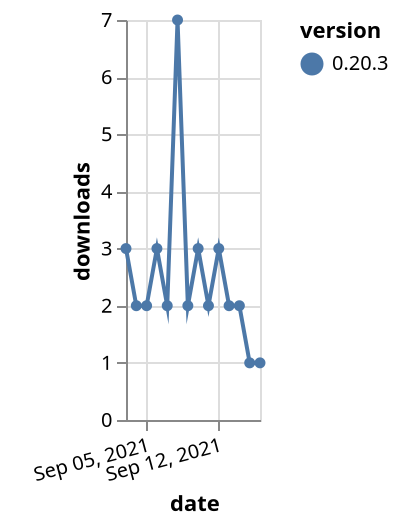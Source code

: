 {"$schema": "https://vega.github.io/schema/vega-lite/v5.json", "description": "A simple bar chart with embedded data.", "data": {"values": [{"date": "2021-09-03", "total": 4918, "delta": 3, "version": "0.20.3"}, {"date": "2021-09-04", "total": 4920, "delta": 2, "version": "0.20.3"}, {"date": "2021-09-05", "total": 4922, "delta": 2, "version": "0.20.3"}, {"date": "2021-09-06", "total": 4925, "delta": 3, "version": "0.20.3"}, {"date": "2021-09-07", "total": 4927, "delta": 2, "version": "0.20.3"}, {"date": "2021-09-08", "total": 4934, "delta": 7, "version": "0.20.3"}, {"date": "2021-09-09", "total": 4936, "delta": 2, "version": "0.20.3"}, {"date": "2021-09-10", "total": 4939, "delta": 3, "version": "0.20.3"}, {"date": "2021-09-11", "total": 4941, "delta": 2, "version": "0.20.3"}, {"date": "2021-09-12", "total": 4944, "delta": 3, "version": "0.20.3"}, {"date": "2021-09-13", "total": 4946, "delta": 2, "version": "0.20.3"}, {"date": "2021-09-14", "total": 4948, "delta": 2, "version": "0.20.3"}, {"date": "2021-09-15", "total": 4949, "delta": 1, "version": "0.20.3"}, {"date": "2021-09-16", "total": 4950, "delta": 1, "version": "0.20.3"}]}, "width": "container", "mark": {"type": "line", "point": {"filled": true}}, "encoding": {"x": {"field": "date", "type": "temporal", "timeUnit": "yearmonthdate", "title": "date", "axis": {"labelAngle": -15}}, "y": {"field": "delta", "type": "quantitative", "title": "downloads"}, "color": {"field": "version", "type": "nominal"}, "tooltip": {"field": "delta"}}}